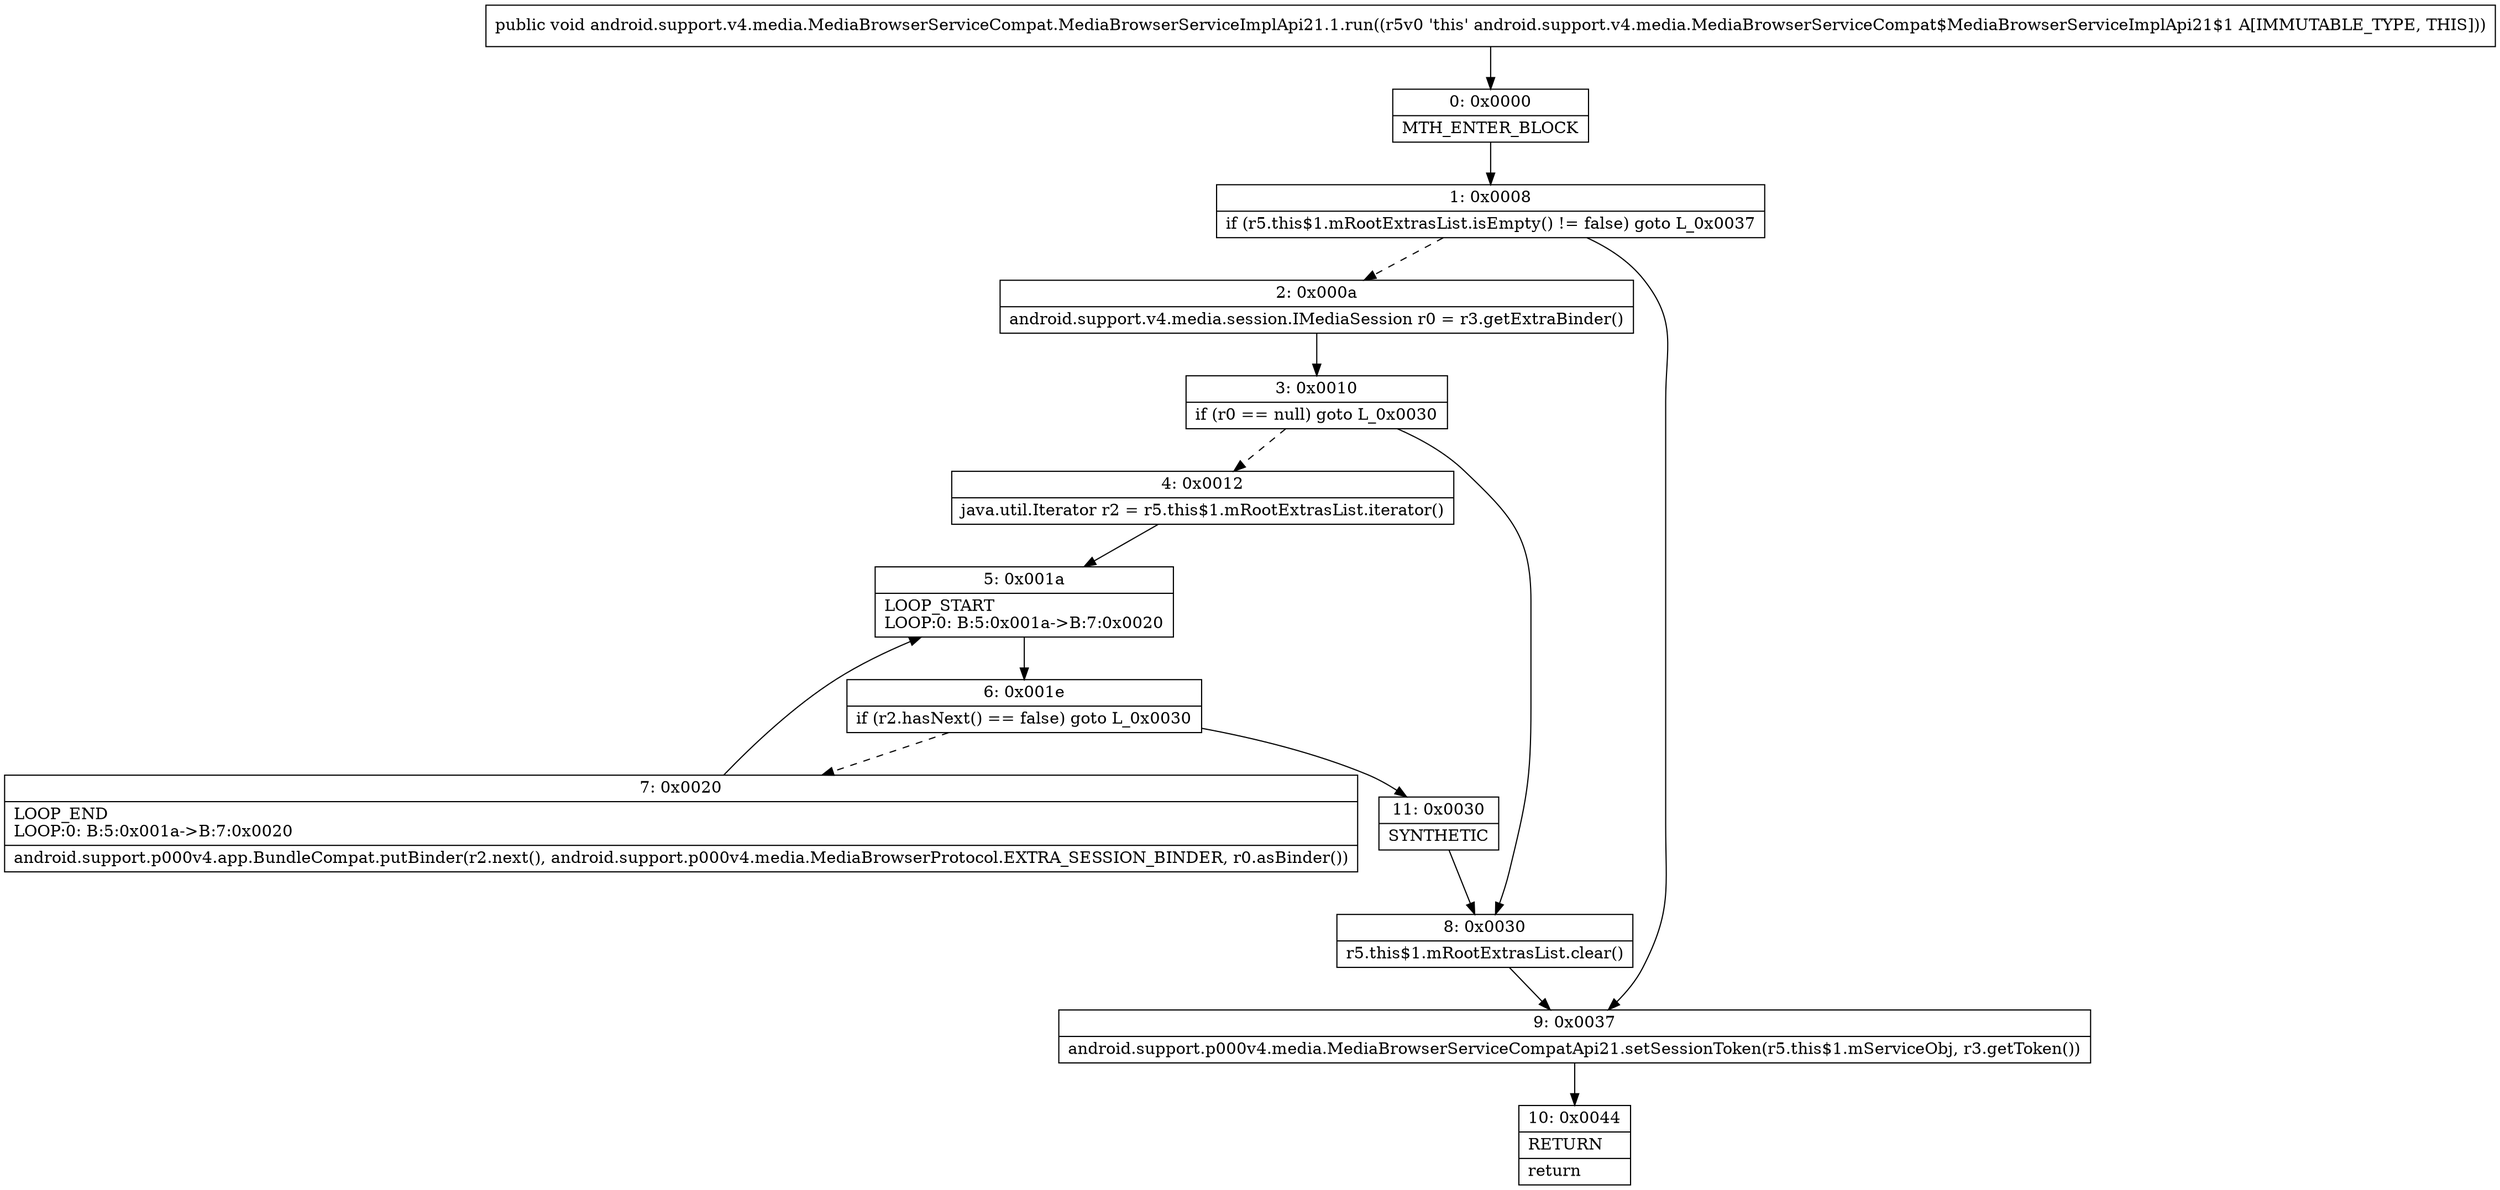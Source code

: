 digraph "CFG forandroid.support.v4.media.MediaBrowserServiceCompat.MediaBrowserServiceImplApi21.1.run()V" {
Node_0 [shape=record,label="{0\:\ 0x0000|MTH_ENTER_BLOCK\l}"];
Node_1 [shape=record,label="{1\:\ 0x0008|if (r5.this$1.mRootExtrasList.isEmpty() != false) goto L_0x0037\l}"];
Node_2 [shape=record,label="{2\:\ 0x000a|android.support.v4.media.session.IMediaSession r0 = r3.getExtraBinder()\l}"];
Node_3 [shape=record,label="{3\:\ 0x0010|if (r0 == null) goto L_0x0030\l}"];
Node_4 [shape=record,label="{4\:\ 0x0012|java.util.Iterator r2 = r5.this$1.mRootExtrasList.iterator()\l}"];
Node_5 [shape=record,label="{5\:\ 0x001a|LOOP_START\lLOOP:0: B:5:0x001a\-\>B:7:0x0020\l}"];
Node_6 [shape=record,label="{6\:\ 0x001e|if (r2.hasNext() == false) goto L_0x0030\l}"];
Node_7 [shape=record,label="{7\:\ 0x0020|LOOP_END\lLOOP:0: B:5:0x001a\-\>B:7:0x0020\l|android.support.p000v4.app.BundleCompat.putBinder(r2.next(), android.support.p000v4.media.MediaBrowserProtocol.EXTRA_SESSION_BINDER, r0.asBinder())\l}"];
Node_8 [shape=record,label="{8\:\ 0x0030|r5.this$1.mRootExtrasList.clear()\l}"];
Node_9 [shape=record,label="{9\:\ 0x0037|android.support.p000v4.media.MediaBrowserServiceCompatApi21.setSessionToken(r5.this$1.mServiceObj, r3.getToken())\l}"];
Node_10 [shape=record,label="{10\:\ 0x0044|RETURN\l|return\l}"];
Node_11 [shape=record,label="{11\:\ 0x0030|SYNTHETIC\l}"];
MethodNode[shape=record,label="{public void android.support.v4.media.MediaBrowserServiceCompat.MediaBrowserServiceImplApi21.1.run((r5v0 'this' android.support.v4.media.MediaBrowserServiceCompat$MediaBrowserServiceImplApi21$1 A[IMMUTABLE_TYPE, THIS])) }"];
MethodNode -> Node_0;
Node_0 -> Node_1;
Node_1 -> Node_2[style=dashed];
Node_1 -> Node_9;
Node_2 -> Node_3;
Node_3 -> Node_4[style=dashed];
Node_3 -> Node_8;
Node_4 -> Node_5;
Node_5 -> Node_6;
Node_6 -> Node_7[style=dashed];
Node_6 -> Node_11;
Node_7 -> Node_5;
Node_8 -> Node_9;
Node_9 -> Node_10;
Node_11 -> Node_8;
}

